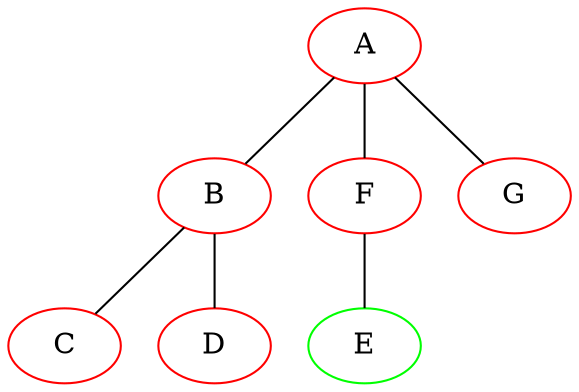 graph {
A [color=red]
B [color=red]
C [color=red]
D [color=red]
E [color=green]
F [color=red]
G [color=red]
 A -- B
 B -- C
 B -- D
 A -- F
 A -- G
 F -- E
}
